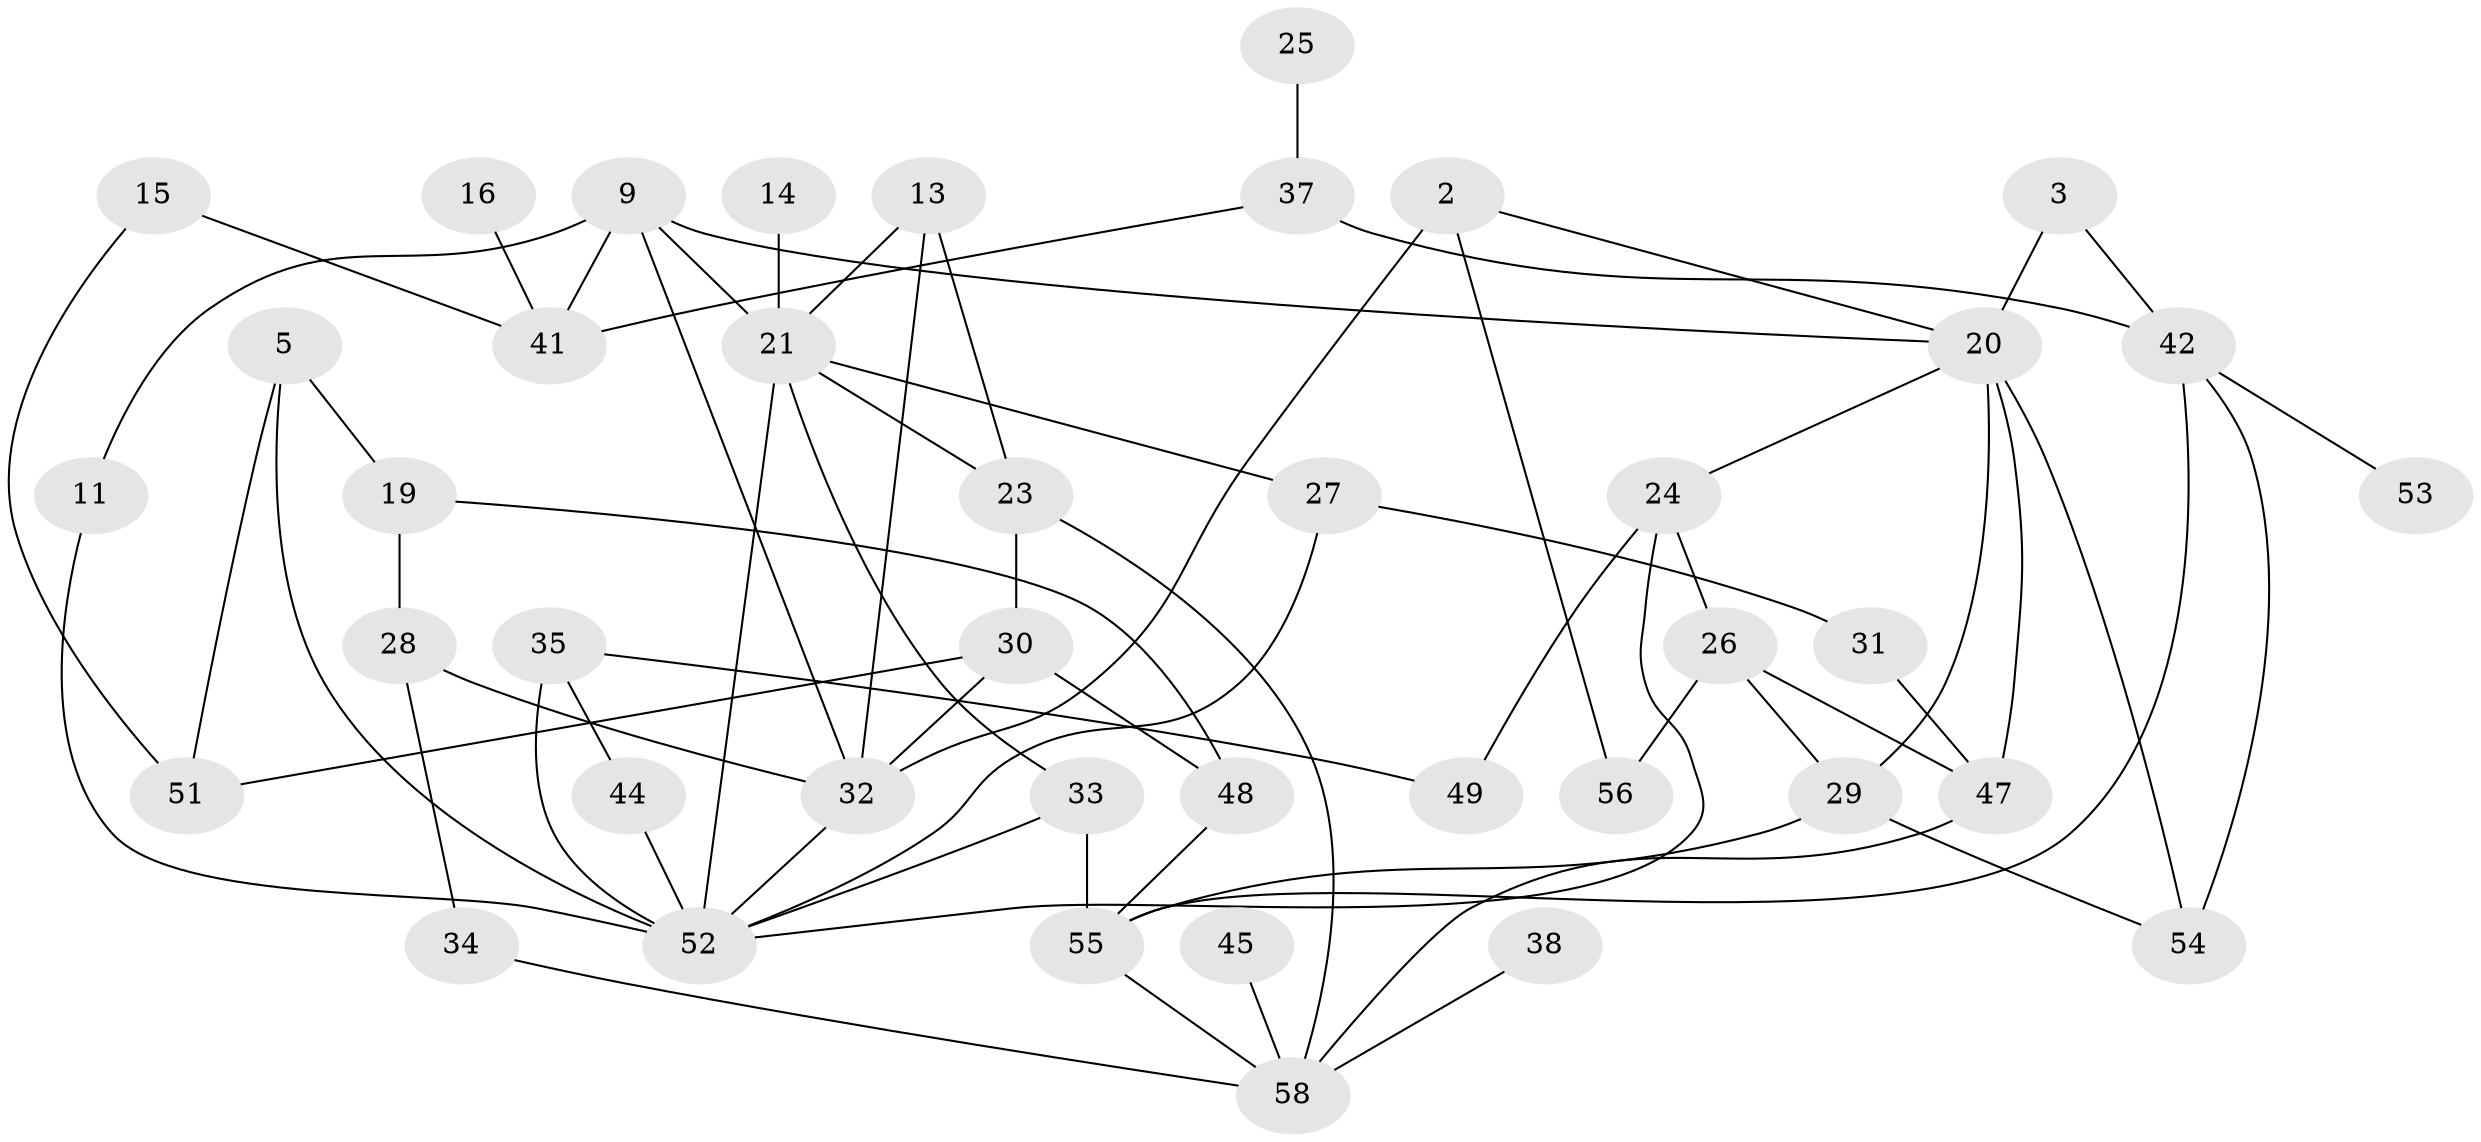 // original degree distribution, {0: 0.09027777777777778, 2: 0.24305555555555555, 3: 0.2638888888888889, 5: 0.06944444444444445, 1: 0.25, 4: 0.0763888888888889, 6: 0.006944444444444444}
// Generated by graph-tools (version 1.1) at 2025/35/03/04/25 23:35:53]
// undirected, 41 vertices, 68 edges
graph export_dot {
  node [color=gray90,style=filled];
  2;
  3;
  5;
  9;
  11;
  13;
  14;
  15;
  16;
  19;
  20;
  21;
  23;
  24;
  25;
  26;
  27;
  28;
  29;
  30;
  31;
  32;
  33;
  34;
  35;
  37;
  38;
  41;
  42;
  44;
  45;
  47;
  48;
  49;
  51;
  52;
  53;
  54;
  55;
  56;
  58;
  2 -- 20 [weight=1.0];
  2 -- 32 [weight=2.0];
  2 -- 56 [weight=1.0];
  3 -- 20 [weight=1.0];
  3 -- 42 [weight=1.0];
  5 -- 19 [weight=1.0];
  5 -- 51 [weight=1.0];
  5 -- 52 [weight=1.0];
  9 -- 11 [weight=1.0];
  9 -- 20 [weight=1.0];
  9 -- 21 [weight=1.0];
  9 -- 32 [weight=1.0];
  9 -- 41 [weight=2.0];
  11 -- 52 [weight=1.0];
  13 -- 21 [weight=1.0];
  13 -- 23 [weight=1.0];
  13 -- 32 [weight=1.0];
  14 -- 21 [weight=1.0];
  15 -- 41 [weight=1.0];
  15 -- 51 [weight=1.0];
  16 -- 41 [weight=1.0];
  19 -- 28 [weight=1.0];
  19 -- 48 [weight=1.0];
  20 -- 24 [weight=1.0];
  20 -- 29 [weight=1.0];
  20 -- 47 [weight=1.0];
  20 -- 54 [weight=1.0];
  21 -- 23 [weight=1.0];
  21 -- 27 [weight=1.0];
  21 -- 33 [weight=1.0];
  21 -- 52 [weight=1.0];
  23 -- 30 [weight=1.0];
  23 -- 58 [weight=1.0];
  24 -- 26 [weight=1.0];
  24 -- 49 [weight=1.0];
  24 -- 52 [weight=1.0];
  25 -- 37 [weight=1.0];
  26 -- 29 [weight=1.0];
  26 -- 47 [weight=1.0];
  26 -- 56 [weight=1.0];
  27 -- 31 [weight=1.0];
  27 -- 52 [weight=1.0];
  28 -- 32 [weight=1.0];
  28 -- 34 [weight=1.0];
  29 -- 54 [weight=1.0];
  29 -- 55 [weight=1.0];
  30 -- 32 [weight=1.0];
  30 -- 48 [weight=1.0];
  30 -- 51 [weight=1.0];
  31 -- 47 [weight=1.0];
  32 -- 52 [weight=1.0];
  33 -- 52 [weight=1.0];
  33 -- 55 [weight=1.0];
  34 -- 58 [weight=1.0];
  35 -- 44 [weight=1.0];
  35 -- 49 [weight=1.0];
  35 -- 52 [weight=1.0];
  37 -- 41 [weight=1.0];
  37 -- 42 [weight=2.0];
  38 -- 58 [weight=1.0];
  42 -- 53 [weight=1.0];
  42 -- 54 [weight=1.0];
  42 -- 55 [weight=1.0];
  44 -- 52 [weight=2.0];
  45 -- 58 [weight=1.0];
  47 -- 58 [weight=1.0];
  48 -- 55 [weight=1.0];
  55 -- 58 [weight=1.0];
}

